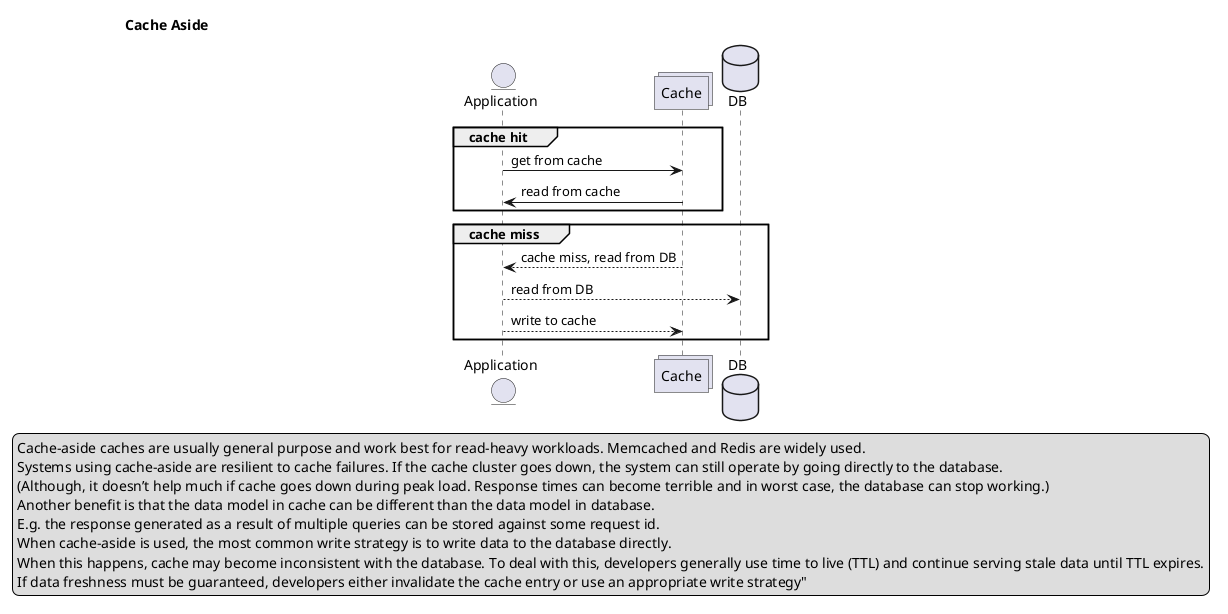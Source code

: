 @startuml
entity Application
collections Cache
database DB
'autonumber

title Cache Aside
group cache hit
    Application -> Cache : get from cache
    Cache -> Application : read from cache
end
group cache miss
    Cache --> Application : cache miss, read from DB
    Application --> DB : read from DB
    Application --> Cache : write to cache
end
legend
    Cache-aside caches are usually general purpose and work best for read-heavy workloads. Memcached and Redis are widely used.
    Systems using cache-aside are resilient to cache failures. If the cache cluster goes down, the system can still operate by going directly to the database.
    (Although, it doesn’t help much if cache goes down during peak load. Response times can become terrible and in worst case, the database can stop working.)
    Another benefit is that the data model in cache can be different than the data model in database.
    E.g. the response generated as a result of multiple queries can be stored against some request id.
    When cache-aside is used, the most common write strategy is to write data to the database directly.
    When this happens, cache may become inconsistent with the database. To deal with this, developers generally use time to live (TTL) and continue serving stale data until TTL expires.
    If data freshness must be guaranteed, developers either invalidate the cache entry or use an appropriate write strategy"
end legend
@enduml